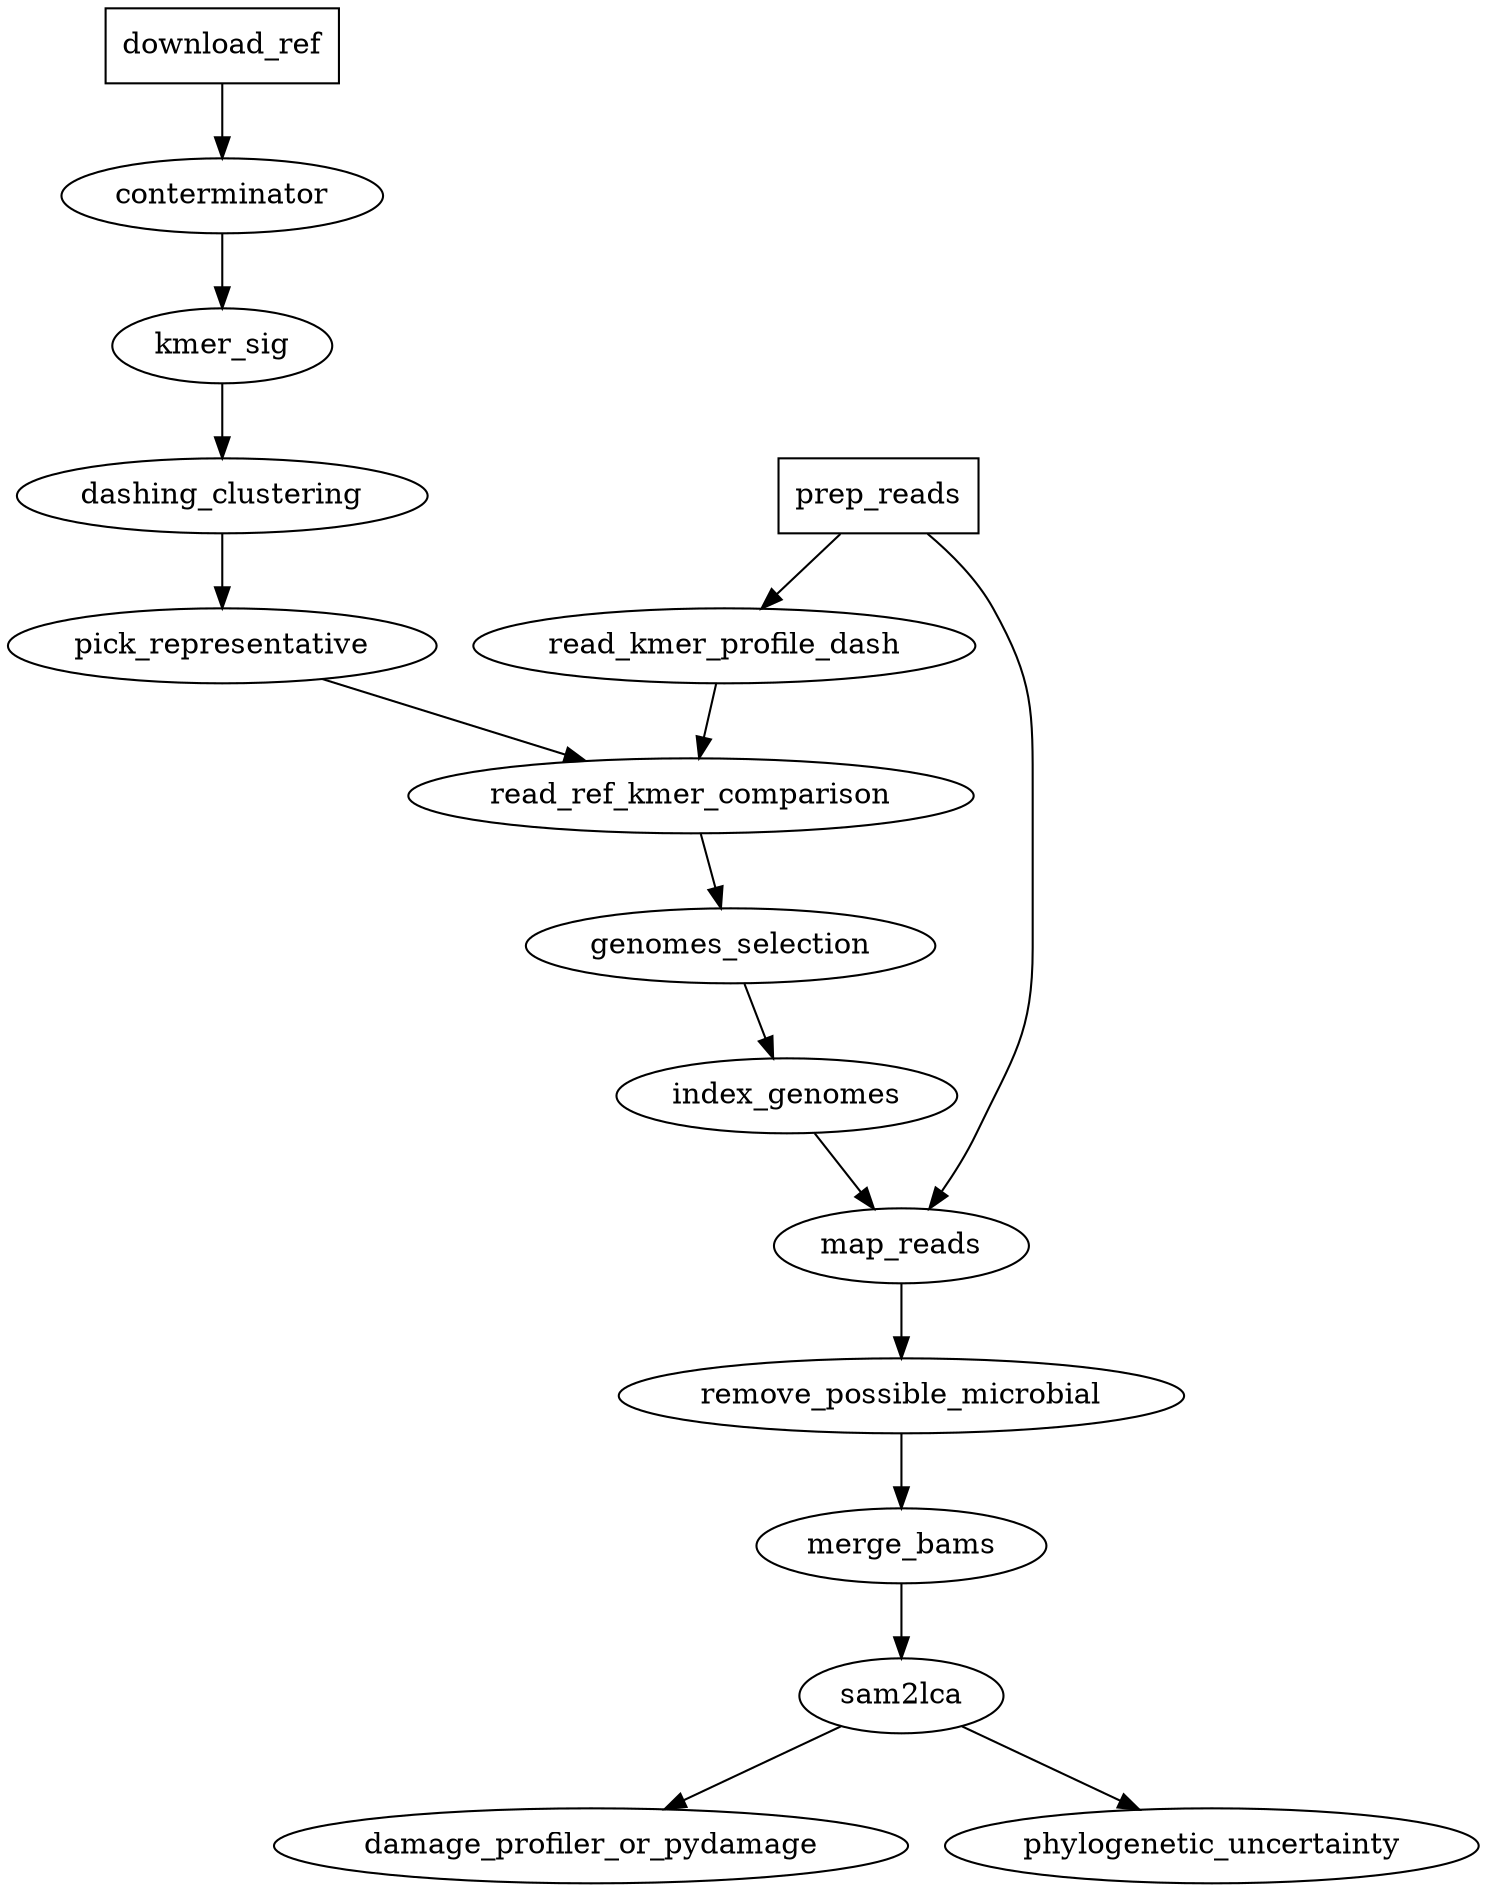 strict digraph {
    
    graph[]
    node []
    
    download_ref [shape=box]
    prep_reads [shape = box]
    
    download_ref -> conterminator -> kmer_sig -> dashing_clustering -> pick_representative
    
    pick_representative -> read_ref_kmer_comparison

    prep_reads -> read_kmer_profile_dash -> read_ref_kmer_comparison -> genomes_selection
    
    prep_reads -> map_reads -> remove_possible_microbial -> merge_bams
    
    genomes_selection -> index_genomes -> map_reads
    
    merge_bams -> sam2lca
    
    
    sam2lca -> damage_profiler_or_pydamage
    sam2lca -> phylogenetic_uncertainty
}
